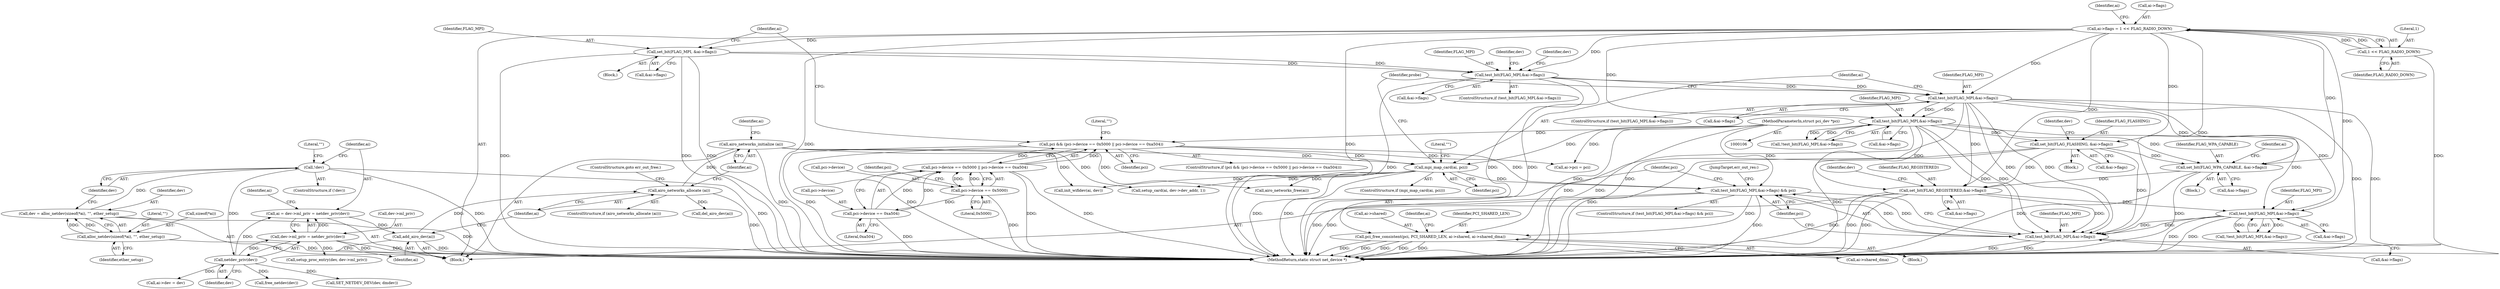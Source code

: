 digraph "0_linux_550fd08c2cebad61c548def135f67aba284c6162_7@API" {
"1000643" [label="(Call,pci_free_consistent(pci, PCI_SHARED_LEN, ai->shared, ai->shared_dma))"];
"1000634" [label="(Call,test_bit(FLAG_MPI,&ai->flags) && pci)"];
"1000635" [label="(Call,test_bit(FLAG_MPI,&ai->flags))"];
"1000368" [label="(Call,test_bit(FLAG_MPI,&ai->flags))"];
"1000326" [label="(Call,test_bit(FLAG_MPI,&ai->flags))"];
"1000236" [label="(Call,test_bit(FLAG_MPI,&ai->flags))"];
"1000183" [label="(Call,set_bit(FLAG_MPI, &ai->flags))"];
"1000148" [label="(Call,ai->flags = 1 << FLAG_RADIO_DOWN)"];
"1000152" [label="(Call,1 << FLAG_RADIO_DOWN)"];
"1000580" [label="(Call,test_bit(FLAG_MPI,&ai->flags))"];
"1000562" [label="(Call,set_bit(FLAG_REGISTERED,&ai->flags))"];
"1000512" [label="(Call,set_bit(FLAG_WPA_CAPABLE, &ai->flags))"];
"1000380" [label="(Call,set_bit(FLAG_FLASHING, &ai->flags))"];
"1000334" [label="(Call,mpi_map_card(ai, pci))"];
"1000228" [label="(Call,airo_networks_initialize (ai))"];
"1000225" [label="(Call,airo_networks_allocate (ai))"];
"1000222" [label="(Call,add_airo_dev(ai))"];
"1000135" [label="(Call,ai = dev->ml_priv = netdev_priv(dev))"];
"1000137" [label="(Call,dev->ml_priv = netdev_priv(dev))"];
"1000141" [label="(Call,netdev_priv(dev))"];
"1000127" [label="(Call,!dev)"];
"1000118" [label="(Call,dev = alloc_netdev(sizeof(*ai), \"\", ether_setup))"];
"1000120" [label="(Call,alloc_netdev(sizeof(*ai), \"\", ether_setup))"];
"1000110" [label="(MethodParameterIn,struct pci_dev *pci)"];
"1000166" [label="(Call,pci && (pci->device == 0x5000 || pci->device == 0xa504))"];
"1000168" [label="(Call,pci->device == 0x5000 || pci->device == 0xa504)"];
"1000169" [label="(Call,pci->device == 0x5000)"];
"1000174" [label="(Call,pci->device == 0xa504)"];
"1000124" [label="(Literal,\"\")"];
"1000388" [label="(Identifier,dev)"];
"1000131" [label="(Literal,\"\")"];
"1000174" [label="(Call,pci->device == 0xa504)"];
"1000336" [label="(Identifier,pci)"];
"1000235" [label="(ControlStructure,if (test_bit(FLAG_MPI,&ai->flags)))"];
"1000138" [label="(Call,dev->ml_priv)"];
"1000512" [label="(Call,set_bit(FLAG_WPA_CAPABLE, &ai->flags))"];
"1000642" [label="(Block,)"];
"1000649" [label="(Call,ai->shared_dma)"];
"1000173" [label="(Literal,0x5000)"];
"1000635" [label="(Call,test_bit(FLAG_MPI,&ai->flags))"];
"1000237" [label="(Identifier,FLAG_MPI)"];
"1000367" [label="(Call,!test_bit(FLAG_MPI,&ai->flags))"];
"1000581" [label="(Identifier,FLAG_MPI)"];
"1000370" [label="(Call,&ai->flags)"];
"1000226" [label="(Identifier,ai)"];
"1000118" [label="(Call,dev = alloc_netdev(sizeof(*ai), \"\", ether_setup))"];
"1000227" [label="(ControlStructure,goto err_out_free;)"];
"1000333" [label="(ControlStructure,if (mpi_map_card(ai, pci)))"];
"1000513" [label="(Identifier,FLAG_WPA_CAPABLE)"];
"1000683" [label="(MethodReturn,static struct net_device *)"];
"1000236" [label="(Call,test_bit(FLAG_MPI,&ai->flags))"];
"1000408" [label="(Call,init_wifidev(ai, dev))"];
"1000125" [label="(Identifier,ether_setup)"];
"1000244" [label="(Identifier,dev)"];
"1000179" [label="(Block,)"];
"1000160" [label="(Call,ai->dev = dev)"];
"1000120" [label="(Call,alloc_netdev(sizeof(*ai), \"\", ether_setup))"];
"1000169" [label="(Call,pci->device == 0x5000)"];
"1000334" [label="(Call,mpi_map_card(ai, pci))"];
"1000582" [label="(Call,&ai->flags)"];
"1000579" [label="(Call,!test_bit(FLAG_MPI,&ai->flags))"];
"1000167" [label="(Identifier,pci)"];
"1000136" [label="(Identifier,ai)"];
"1000633" [label="(ControlStructure,if (test_bit(FLAG_MPI,&ai->flags) && pci))"];
"1000664" [label="(JumpTarget,err_out_res:)"];
"1000181" [label="(Literal,\"\")"];
"1000110" [label="(MethodParameterIn,struct pci_dev *pci)"];
"1000637" [label="(Call,&ai->flags)"];
"1000343" [label="(Identifier,probe)"];
"1000382" [label="(Call,&ai->flags)"];
"1000347" [label="(Call,setup_card(ai, dev->dev_addr, 1))"];
"1000380" [label="(Call,set_bit(FLAG_FLASHING, &ai->flags))"];
"1000339" [label="(Literal,\"\")"];
"1000520" [label="(Identifier,ai)"];
"1000142" [label="(Identifier,dev)"];
"1000153" [label="(Literal,1)"];
"1000225" [label="(Call,airo_networks_allocate (ai))"];
"1000127" [label="(Call,!dev)"];
"1000184" [label="(Identifier,FLAG_MPI)"];
"1000570" [label="(Identifier,dev)"];
"1000335" [label="(Identifier,ai)"];
"1000641" [label="(Identifier,pci)"];
"1000368" [label="(Call,test_bit(FLAG_MPI,&ai->flags))"];
"1000580" [label="(Call,test_bit(FLAG_MPI,&ai->flags))"];
"1000327" [label="(Identifier,FLAG_MPI)"];
"1000514" [label="(Call,&ai->flags)"];
"1000152" [label="(Call,1 << FLAG_RADIO_DOWN)"];
"1000141" [label="(Call,netdev_priv(dev))"];
"1000148" [label="(Call,ai->flags = 1 << FLAG_RADIO_DOWN)"];
"1000562" [label="(Call,set_bit(FLAG_REGISTERED,&ai->flags))"];
"1000611" [label="(Call,setup_proc_entry(dev, dev->ml_priv))"];
"1000679" [label="(Call,free_netdev(dev))"];
"1000251" [label="(Identifier,dev)"];
"1000229" [label="(Identifier,ai)"];
"1000223" [label="(Identifier,ai)"];
"1000224" [label="(ControlStructure,if (airo_networks_allocate (ai)))"];
"1000677" [label="(Call,del_airo_dev(ai))"];
"1000504" [label="(Block,)"];
"1000128" [label="(Identifier,dev)"];
"1000170" [label="(Call,pci->device)"];
"1000112" [label="(Block,)"];
"1000646" [label="(Call,ai->shared)"];
"1000374" [label="(Block,)"];
"1000643" [label="(Call,pci_free_consistent(pci, PCI_SHARED_LEN, ai->shared, ai->shared_dma))"];
"1000325" [label="(ControlStructure,if (test_bit(FLAG_MPI,&ai->flags)))"];
"1000165" [label="(ControlStructure,if (pci && (pci->device == 0x5000 || pci->device == 0xa504)))"];
"1000233" [label="(Identifier,ai)"];
"1000644" [label="(Identifier,pci)"];
"1000166" [label="(Call,pci && (pci->device == 0x5000 || pci->device == 0xa504))"];
"1000185" [label="(Call,&ai->flags)"];
"1000207" [label="(Call,ai->pci = pci)"];
"1000381" [label="(Identifier,FLAG_FLASHING)"];
"1000294" [label="(Call,SET_NETDEV_DEV(dev, dmdev))"];
"1000326" [label="(Call,test_bit(FLAG_MPI,&ai->flags))"];
"1000178" [label="(Literal,0xa504)"];
"1000654" [label="(Identifier,ai)"];
"1000119" [label="(Identifier,dev)"];
"1000175" [label="(Call,pci->device)"];
"1000228" [label="(Call,airo_networks_initialize (ai))"];
"1000634" [label="(Call,test_bit(FLAG_MPI,&ai->flags) && pci)"];
"1000192" [label="(Identifier,ai)"];
"1000176" [label="(Identifier,pci)"];
"1000328" [label="(Call,&ai->flags)"];
"1000137" [label="(Call,dev->ml_priv = netdev_priv(dev))"];
"1000238" [label="(Call,&ai->flags)"];
"1000563" [label="(Identifier,FLAG_REGISTERED)"];
"1000222" [label="(Call,add_airo_dev(ai))"];
"1000636" [label="(Identifier,FLAG_MPI)"];
"1000157" [label="(Identifier,ai)"];
"1000645" [label="(Identifier,PCI_SHARED_LEN)"];
"1000674" [label="(Call,airo_networks_free(ai))"];
"1000121" [label="(Call,sizeof(*ai))"];
"1000154" [label="(Identifier,FLAG_RADIO_DOWN)"];
"1000126" [label="(ControlStructure,if (!dev))"];
"1000149" [label="(Call,ai->flags)"];
"1000168" [label="(Call,pci->device == 0x5000 || pci->device == 0xa504)"];
"1000135" [label="(Call,ai = dev->ml_priv = netdev_priv(dev))"];
"1000564" [label="(Call,&ai->flags)"];
"1000369" [label="(Identifier,FLAG_MPI)"];
"1000183" [label="(Call,set_bit(FLAG_MPI, &ai->flags))"];
"1000145" [label="(Identifier,ai)"];
"1000643" -> "1000642"  [label="AST: "];
"1000643" -> "1000649"  [label="CFG: "];
"1000644" -> "1000643"  [label="AST: "];
"1000645" -> "1000643"  [label="AST: "];
"1000646" -> "1000643"  [label="AST: "];
"1000649" -> "1000643"  [label="AST: "];
"1000654" -> "1000643"  [label="CFG: "];
"1000643" -> "1000683"  [label="DDG: "];
"1000643" -> "1000683"  [label="DDG: "];
"1000643" -> "1000683"  [label="DDG: "];
"1000643" -> "1000683"  [label="DDG: "];
"1000643" -> "1000683"  [label="DDG: "];
"1000634" -> "1000643"  [label="DDG: "];
"1000110" -> "1000643"  [label="DDG: "];
"1000634" -> "1000633"  [label="AST: "];
"1000634" -> "1000635"  [label="CFG: "];
"1000634" -> "1000641"  [label="CFG: "];
"1000635" -> "1000634"  [label="AST: "];
"1000641" -> "1000634"  [label="AST: "];
"1000644" -> "1000634"  [label="CFG: "];
"1000664" -> "1000634"  [label="CFG: "];
"1000634" -> "1000683"  [label="DDG: "];
"1000634" -> "1000683"  [label="DDG: "];
"1000634" -> "1000683"  [label="DDG: "];
"1000635" -> "1000634"  [label="DDG: "];
"1000635" -> "1000634"  [label="DDG: "];
"1000334" -> "1000634"  [label="DDG: "];
"1000110" -> "1000634"  [label="DDG: "];
"1000166" -> "1000634"  [label="DDG: "];
"1000635" -> "1000637"  [label="CFG: "];
"1000636" -> "1000635"  [label="AST: "];
"1000637" -> "1000635"  [label="AST: "];
"1000641" -> "1000635"  [label="CFG: "];
"1000635" -> "1000683"  [label="DDG: "];
"1000635" -> "1000683"  [label="DDG: "];
"1000368" -> "1000635"  [label="DDG: "];
"1000368" -> "1000635"  [label="DDG: "];
"1000580" -> "1000635"  [label="DDG: "];
"1000580" -> "1000635"  [label="DDG: "];
"1000326" -> "1000635"  [label="DDG: "];
"1000326" -> "1000635"  [label="DDG: "];
"1000148" -> "1000635"  [label="DDG: "];
"1000562" -> "1000635"  [label="DDG: "];
"1000380" -> "1000635"  [label="DDG: "];
"1000368" -> "1000367"  [label="AST: "];
"1000368" -> "1000370"  [label="CFG: "];
"1000369" -> "1000368"  [label="AST: "];
"1000370" -> "1000368"  [label="AST: "];
"1000367" -> "1000368"  [label="CFG: "];
"1000368" -> "1000683"  [label="DDG: "];
"1000368" -> "1000367"  [label="DDG: "];
"1000368" -> "1000367"  [label="DDG: "];
"1000326" -> "1000368"  [label="DDG: "];
"1000326" -> "1000368"  [label="DDG: "];
"1000148" -> "1000368"  [label="DDG: "];
"1000368" -> "1000380"  [label="DDG: "];
"1000368" -> "1000512"  [label="DDG: "];
"1000368" -> "1000562"  [label="DDG: "];
"1000368" -> "1000580"  [label="DDG: "];
"1000326" -> "1000325"  [label="AST: "];
"1000326" -> "1000328"  [label="CFG: "];
"1000327" -> "1000326"  [label="AST: "];
"1000328" -> "1000326"  [label="AST: "];
"1000335" -> "1000326"  [label="CFG: "];
"1000343" -> "1000326"  [label="CFG: "];
"1000326" -> "1000683"  [label="DDG: "];
"1000326" -> "1000683"  [label="DDG: "];
"1000326" -> "1000683"  [label="DDG: "];
"1000236" -> "1000326"  [label="DDG: "];
"1000236" -> "1000326"  [label="DDG: "];
"1000148" -> "1000326"  [label="DDG: "];
"1000326" -> "1000512"  [label="DDG: "];
"1000326" -> "1000562"  [label="DDG: "];
"1000326" -> "1000580"  [label="DDG: "];
"1000236" -> "1000235"  [label="AST: "];
"1000236" -> "1000238"  [label="CFG: "];
"1000237" -> "1000236"  [label="AST: "];
"1000238" -> "1000236"  [label="AST: "];
"1000244" -> "1000236"  [label="CFG: "];
"1000251" -> "1000236"  [label="CFG: "];
"1000236" -> "1000683"  [label="DDG: "];
"1000236" -> "1000683"  [label="DDG: "];
"1000236" -> "1000683"  [label="DDG: "];
"1000183" -> "1000236"  [label="DDG: "];
"1000183" -> "1000236"  [label="DDG: "];
"1000148" -> "1000236"  [label="DDG: "];
"1000183" -> "1000179"  [label="AST: "];
"1000183" -> "1000185"  [label="CFG: "];
"1000184" -> "1000183"  [label="AST: "];
"1000185" -> "1000183"  [label="AST: "];
"1000192" -> "1000183"  [label="CFG: "];
"1000183" -> "1000683"  [label="DDG: "];
"1000183" -> "1000683"  [label="DDG: "];
"1000183" -> "1000683"  [label="DDG: "];
"1000148" -> "1000183"  [label="DDG: "];
"1000148" -> "1000112"  [label="AST: "];
"1000148" -> "1000152"  [label="CFG: "];
"1000149" -> "1000148"  [label="AST: "];
"1000152" -> "1000148"  [label="AST: "];
"1000157" -> "1000148"  [label="CFG: "];
"1000148" -> "1000683"  [label="DDG: "];
"1000148" -> "1000683"  [label="DDG: "];
"1000152" -> "1000148"  [label="DDG: "];
"1000152" -> "1000148"  [label="DDG: "];
"1000148" -> "1000380"  [label="DDG: "];
"1000148" -> "1000512"  [label="DDG: "];
"1000148" -> "1000562"  [label="DDG: "];
"1000148" -> "1000580"  [label="DDG: "];
"1000152" -> "1000154"  [label="CFG: "];
"1000153" -> "1000152"  [label="AST: "];
"1000154" -> "1000152"  [label="AST: "];
"1000152" -> "1000683"  [label="DDG: "];
"1000580" -> "1000579"  [label="AST: "];
"1000580" -> "1000582"  [label="CFG: "];
"1000581" -> "1000580"  [label="AST: "];
"1000582" -> "1000580"  [label="AST: "];
"1000579" -> "1000580"  [label="CFG: "];
"1000580" -> "1000683"  [label="DDG: "];
"1000580" -> "1000683"  [label="DDG: "];
"1000580" -> "1000579"  [label="DDG: "];
"1000580" -> "1000579"  [label="DDG: "];
"1000562" -> "1000580"  [label="DDG: "];
"1000562" -> "1000112"  [label="AST: "];
"1000562" -> "1000564"  [label="CFG: "];
"1000563" -> "1000562"  [label="AST: "];
"1000564" -> "1000562"  [label="AST: "];
"1000570" -> "1000562"  [label="CFG: "];
"1000562" -> "1000683"  [label="DDG: "];
"1000562" -> "1000683"  [label="DDG: "];
"1000562" -> "1000683"  [label="DDG: "];
"1000512" -> "1000562"  [label="DDG: "];
"1000380" -> "1000562"  [label="DDG: "];
"1000512" -> "1000504"  [label="AST: "];
"1000512" -> "1000514"  [label="CFG: "];
"1000513" -> "1000512"  [label="AST: "];
"1000514" -> "1000512"  [label="AST: "];
"1000520" -> "1000512"  [label="CFG: "];
"1000512" -> "1000683"  [label="DDG: "];
"1000512" -> "1000683"  [label="DDG: "];
"1000380" -> "1000512"  [label="DDG: "];
"1000380" -> "1000374"  [label="AST: "];
"1000380" -> "1000382"  [label="CFG: "];
"1000381" -> "1000380"  [label="AST: "];
"1000382" -> "1000380"  [label="AST: "];
"1000388" -> "1000380"  [label="CFG: "];
"1000380" -> "1000683"  [label="DDG: "];
"1000380" -> "1000683"  [label="DDG: "];
"1000334" -> "1000333"  [label="AST: "];
"1000334" -> "1000336"  [label="CFG: "];
"1000335" -> "1000334"  [label="AST: "];
"1000336" -> "1000334"  [label="AST: "];
"1000339" -> "1000334"  [label="CFG: "];
"1000343" -> "1000334"  [label="CFG: "];
"1000334" -> "1000683"  [label="DDG: "];
"1000334" -> "1000683"  [label="DDG: "];
"1000228" -> "1000334"  [label="DDG: "];
"1000110" -> "1000334"  [label="DDG: "];
"1000166" -> "1000334"  [label="DDG: "];
"1000334" -> "1000347"  [label="DDG: "];
"1000334" -> "1000408"  [label="DDG: "];
"1000334" -> "1000674"  [label="DDG: "];
"1000228" -> "1000112"  [label="AST: "];
"1000228" -> "1000229"  [label="CFG: "];
"1000229" -> "1000228"  [label="AST: "];
"1000233" -> "1000228"  [label="CFG: "];
"1000228" -> "1000683"  [label="DDG: "];
"1000225" -> "1000228"  [label="DDG: "];
"1000228" -> "1000347"  [label="DDG: "];
"1000228" -> "1000408"  [label="DDG: "];
"1000228" -> "1000674"  [label="DDG: "];
"1000225" -> "1000224"  [label="AST: "];
"1000225" -> "1000226"  [label="CFG: "];
"1000226" -> "1000225"  [label="AST: "];
"1000227" -> "1000225"  [label="CFG: "];
"1000229" -> "1000225"  [label="CFG: "];
"1000225" -> "1000683"  [label="DDG: "];
"1000222" -> "1000225"  [label="DDG: "];
"1000225" -> "1000677"  [label="DDG: "];
"1000222" -> "1000112"  [label="AST: "];
"1000222" -> "1000223"  [label="CFG: "];
"1000223" -> "1000222"  [label="AST: "];
"1000226" -> "1000222"  [label="CFG: "];
"1000222" -> "1000683"  [label="DDG: "];
"1000135" -> "1000222"  [label="DDG: "];
"1000135" -> "1000112"  [label="AST: "];
"1000135" -> "1000137"  [label="CFG: "];
"1000136" -> "1000135"  [label="AST: "];
"1000137" -> "1000135"  [label="AST: "];
"1000145" -> "1000135"  [label="CFG: "];
"1000137" -> "1000135"  [label="DDG: "];
"1000141" -> "1000135"  [label="DDG: "];
"1000137" -> "1000141"  [label="CFG: "];
"1000138" -> "1000137"  [label="AST: "];
"1000141" -> "1000137"  [label="AST: "];
"1000137" -> "1000683"  [label="DDG: "];
"1000137" -> "1000683"  [label="DDG: "];
"1000141" -> "1000137"  [label="DDG: "];
"1000137" -> "1000611"  [label="DDG: "];
"1000141" -> "1000142"  [label="CFG: "];
"1000142" -> "1000141"  [label="AST: "];
"1000127" -> "1000141"  [label="DDG: "];
"1000141" -> "1000160"  [label="DDG: "];
"1000141" -> "1000294"  [label="DDG: "];
"1000141" -> "1000679"  [label="DDG: "];
"1000127" -> "1000126"  [label="AST: "];
"1000127" -> "1000128"  [label="CFG: "];
"1000128" -> "1000127"  [label="AST: "];
"1000131" -> "1000127"  [label="CFG: "];
"1000136" -> "1000127"  [label="CFG: "];
"1000127" -> "1000683"  [label="DDG: "];
"1000127" -> "1000683"  [label="DDG: "];
"1000118" -> "1000127"  [label="DDG: "];
"1000118" -> "1000112"  [label="AST: "];
"1000118" -> "1000120"  [label="CFG: "];
"1000119" -> "1000118"  [label="AST: "];
"1000120" -> "1000118"  [label="AST: "];
"1000128" -> "1000118"  [label="CFG: "];
"1000118" -> "1000683"  [label="DDG: "];
"1000120" -> "1000118"  [label="DDG: "];
"1000120" -> "1000118"  [label="DDG: "];
"1000120" -> "1000125"  [label="CFG: "];
"1000121" -> "1000120"  [label="AST: "];
"1000124" -> "1000120"  [label="AST: "];
"1000125" -> "1000120"  [label="AST: "];
"1000120" -> "1000683"  [label="DDG: "];
"1000110" -> "1000106"  [label="AST: "];
"1000110" -> "1000683"  [label="DDG: "];
"1000110" -> "1000166"  [label="DDG: "];
"1000110" -> "1000207"  [label="DDG: "];
"1000166" -> "1000165"  [label="AST: "];
"1000166" -> "1000167"  [label="CFG: "];
"1000166" -> "1000168"  [label="CFG: "];
"1000167" -> "1000166"  [label="AST: "];
"1000168" -> "1000166"  [label="AST: "];
"1000181" -> "1000166"  [label="CFG: "];
"1000192" -> "1000166"  [label="CFG: "];
"1000166" -> "1000683"  [label="DDG: "];
"1000166" -> "1000683"  [label="DDG: "];
"1000168" -> "1000166"  [label="DDG: "];
"1000168" -> "1000166"  [label="DDG: "];
"1000166" -> "1000207"  [label="DDG: "];
"1000168" -> "1000169"  [label="CFG: "];
"1000168" -> "1000174"  [label="CFG: "];
"1000169" -> "1000168"  [label="AST: "];
"1000174" -> "1000168"  [label="AST: "];
"1000168" -> "1000683"  [label="DDG: "];
"1000168" -> "1000683"  [label="DDG: "];
"1000169" -> "1000168"  [label="DDG: "];
"1000169" -> "1000168"  [label="DDG: "];
"1000174" -> "1000168"  [label="DDG: "];
"1000174" -> "1000168"  [label="DDG: "];
"1000169" -> "1000173"  [label="CFG: "];
"1000170" -> "1000169"  [label="AST: "];
"1000173" -> "1000169"  [label="AST: "];
"1000176" -> "1000169"  [label="CFG: "];
"1000169" -> "1000683"  [label="DDG: "];
"1000169" -> "1000174"  [label="DDG: "];
"1000174" -> "1000178"  [label="CFG: "];
"1000175" -> "1000174"  [label="AST: "];
"1000178" -> "1000174"  [label="AST: "];
"1000174" -> "1000683"  [label="DDG: "];
}
